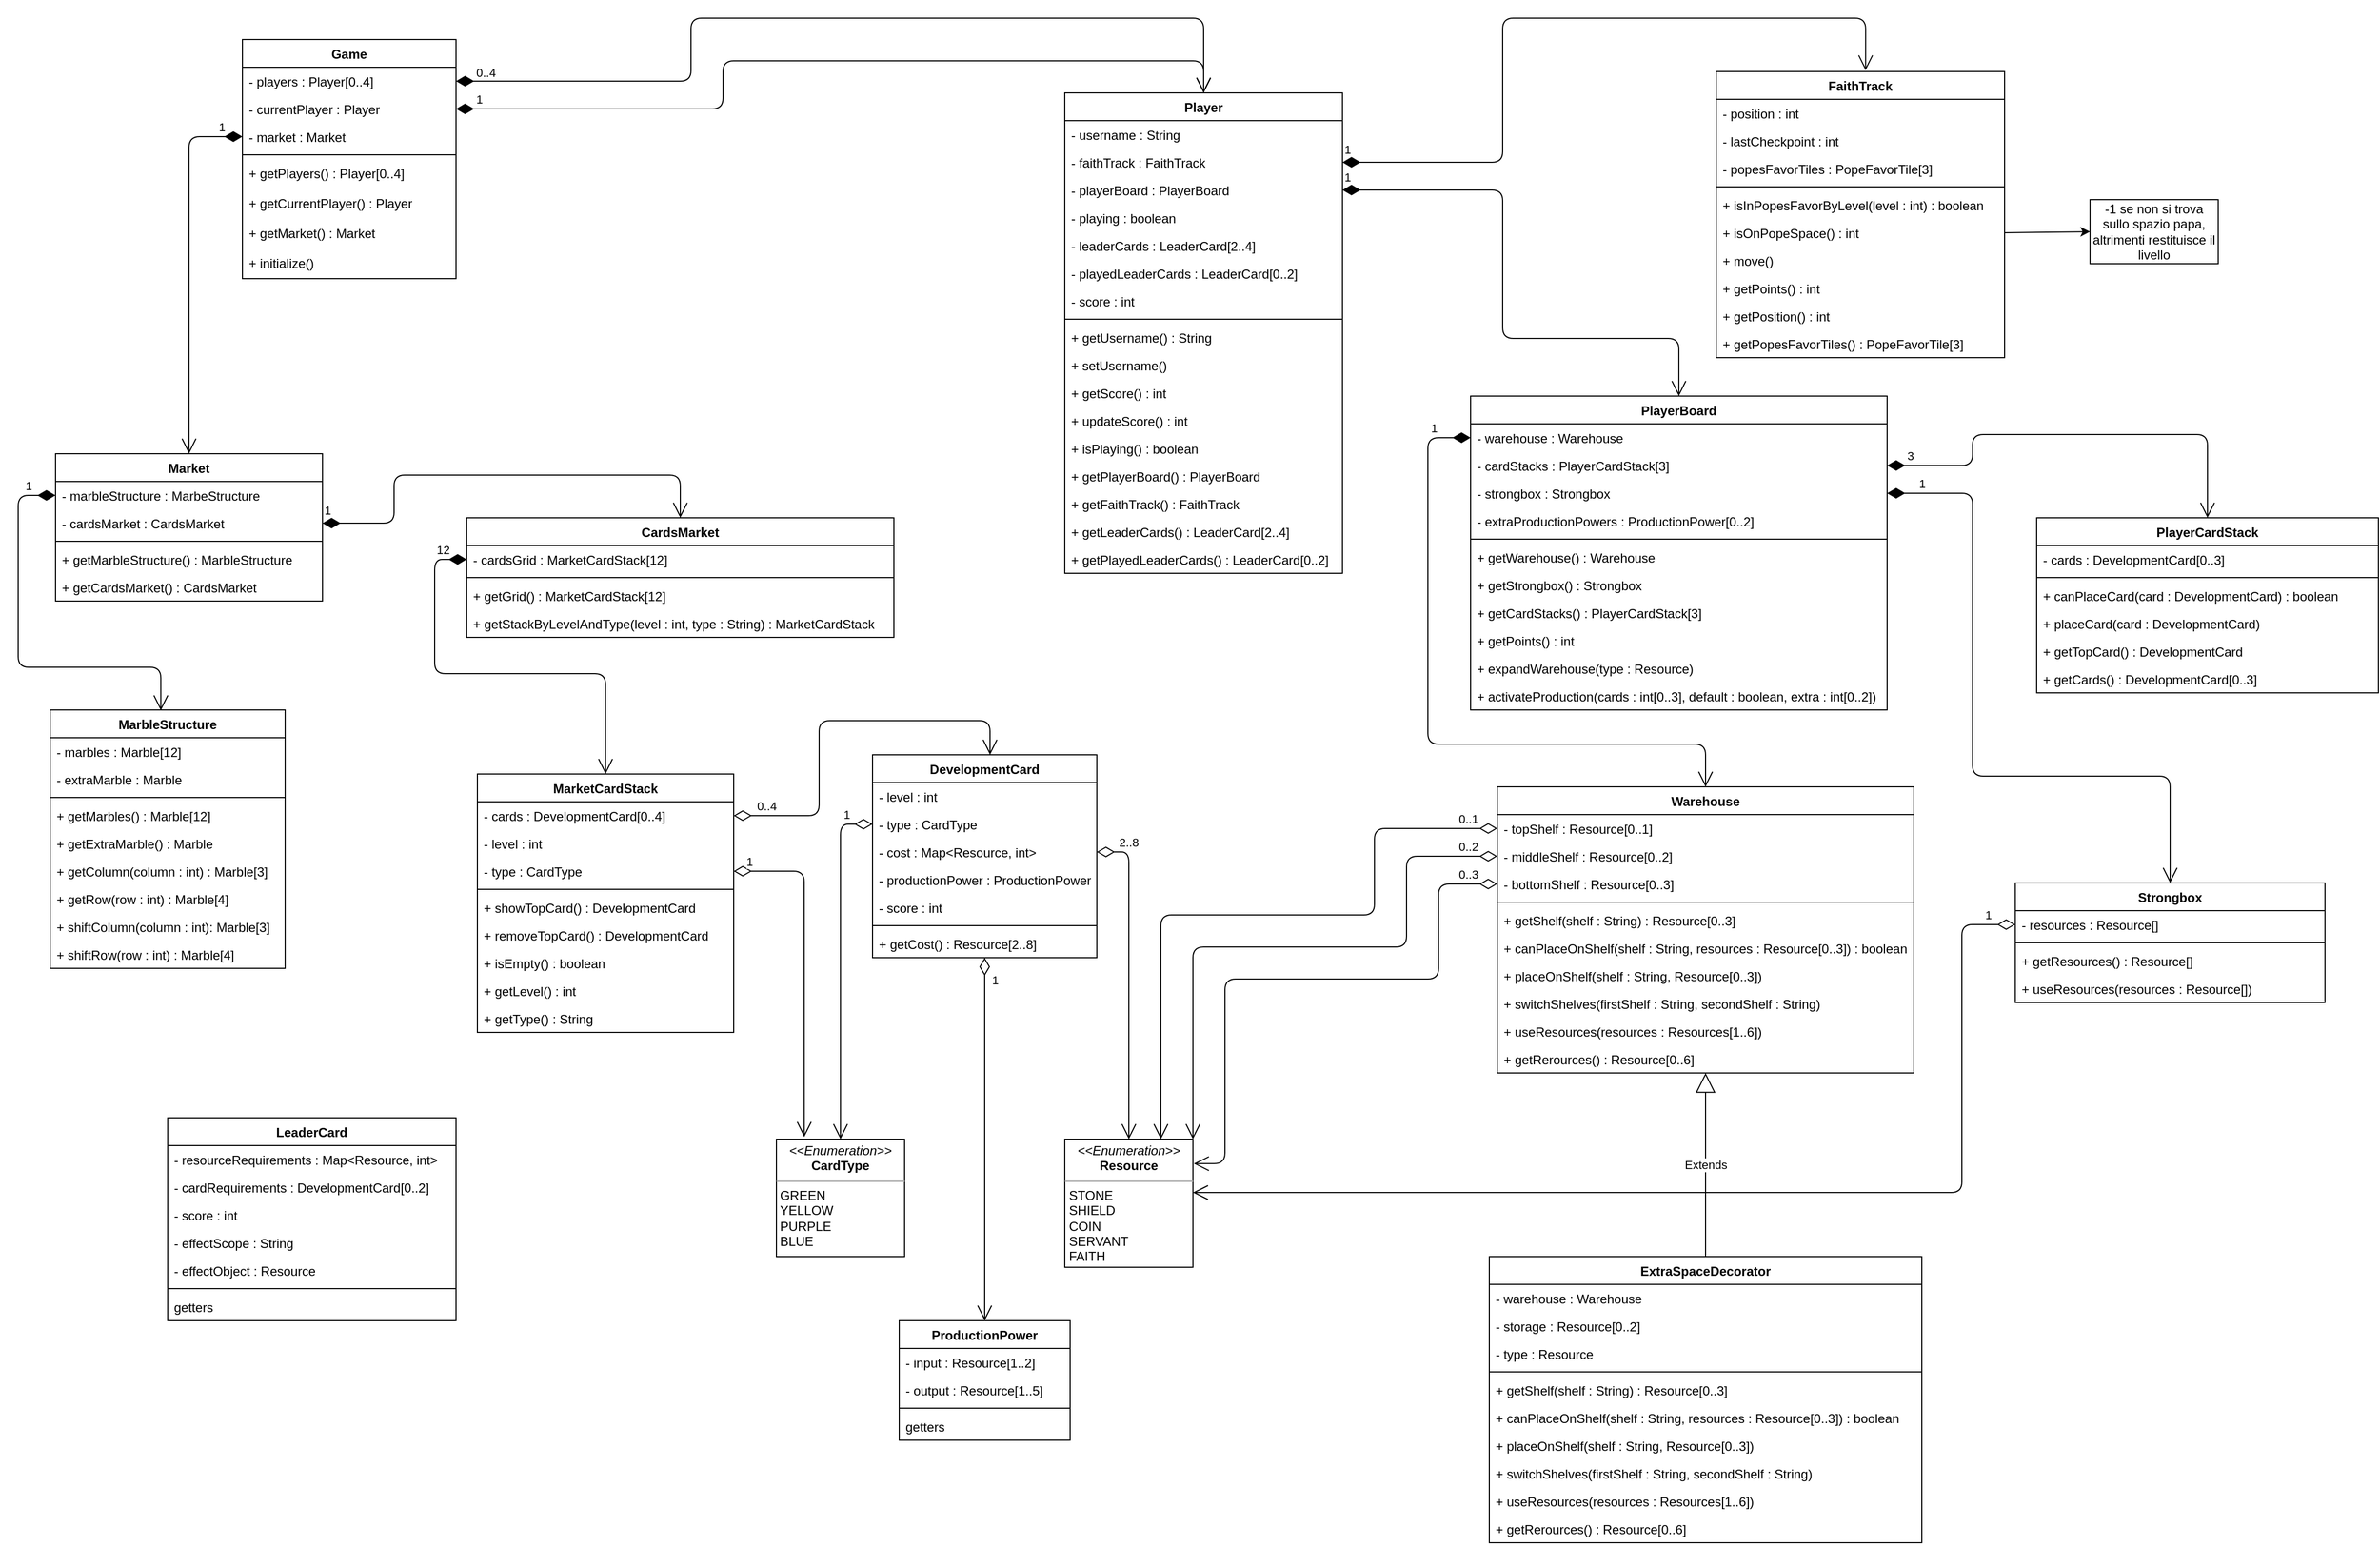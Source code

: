 <mxfile version="14.4.8" type="github"><diagram id="3rV0tP9_3N-qd58yerSY" name="Page-1"><mxGraphModel dx="3917" dy="2211" grid="1" gridSize="10" guides="1" tooltips="1" connect="1" arrows="1" fold="1" page="1" pageScale="1" pageWidth="850" pageHeight="300" math="0" shadow="0"><root><mxCell id="0"/><mxCell id="1" parent="0"/><mxCell id="Gt--6eeQkM-yaOUiy9u4-1" value="Game" style="swimlane;fontStyle=1;align=center;verticalAlign=top;childLayout=stackLayout;horizontal=1;startSize=26;horizontalStack=0;resizeParent=1;resizeParentMax=0;resizeLast=0;collapsible=1;marginBottom=0;" parent="1" vertex="1"><mxGeometry x="380" y="200" width="200" height="224" as="geometry"><mxRectangle x="30" y="260" width="70" height="26" as="alternateBounds"/></mxGeometry></mxCell><mxCell id="Gt--6eeQkM-yaOUiy9u4-2" value="- players : Player[0..4]" style="text;strokeColor=none;fillColor=none;align=left;verticalAlign=top;spacingLeft=4;spacingRight=4;overflow=hidden;rotatable=0;points=[[0,0.5],[1,0.5]];portConstraint=eastwest;" parent="Gt--6eeQkM-yaOUiy9u4-1" vertex="1"><mxGeometry y="26" width="200" height="26" as="geometry"/></mxCell><mxCell id="Gt--6eeQkM-yaOUiy9u4-3" value="- currentPlayer : Player" style="text;strokeColor=none;fillColor=none;align=left;verticalAlign=top;spacingLeft=4;spacingRight=4;overflow=hidden;rotatable=0;points=[[0,0.5],[1,0.5]];portConstraint=eastwest;" parent="Gt--6eeQkM-yaOUiy9u4-1" vertex="1"><mxGeometry y="52" width="200" height="26" as="geometry"/></mxCell><mxCell id="Gt--6eeQkM-yaOUiy9u4-4" value="- market : Market" style="text;strokeColor=none;fillColor=none;align=left;verticalAlign=top;spacingLeft=4;spacingRight=4;overflow=hidden;rotatable=0;points=[[0,0.5],[1,0.5]];portConstraint=eastwest;" parent="Gt--6eeQkM-yaOUiy9u4-1" vertex="1"><mxGeometry y="78" width="200" height="26" as="geometry"/></mxCell><mxCell id="Gt--6eeQkM-yaOUiy9u4-5" value="" style="line;strokeWidth=1;fillColor=none;align=left;verticalAlign=middle;spacingTop=-1;spacingLeft=3;spacingRight=3;rotatable=0;labelPosition=right;points=[];portConstraint=eastwest;" parent="Gt--6eeQkM-yaOUiy9u4-1" vertex="1"><mxGeometry y="104" width="200" height="8" as="geometry"/></mxCell><mxCell id="Gt--6eeQkM-yaOUiy9u4-6" value="+ getPlayers() : Player[0..4]" style="text;strokeColor=none;fillColor=none;align=left;verticalAlign=top;spacingLeft=4;spacingRight=4;overflow=hidden;rotatable=0;points=[[0,0.5],[1,0.5]];portConstraint=eastwest;" parent="Gt--6eeQkM-yaOUiy9u4-1" vertex="1"><mxGeometry y="112" width="200" height="28" as="geometry"/></mxCell><mxCell id="Gt--6eeQkM-yaOUiy9u4-159" value="+ getCurrentPlayer() : Player" style="text;strokeColor=none;fillColor=none;align=left;verticalAlign=top;spacingLeft=4;spacingRight=4;overflow=hidden;rotatable=0;points=[[0,0.5],[1,0.5]];portConstraint=eastwest;" parent="Gt--6eeQkM-yaOUiy9u4-1" vertex="1"><mxGeometry y="140" width="200" height="28" as="geometry"/></mxCell><mxCell id="Gt--6eeQkM-yaOUiy9u4-162" value="+ getMarket() : Market" style="text;strokeColor=none;fillColor=none;align=left;verticalAlign=top;spacingLeft=4;spacingRight=4;overflow=hidden;rotatable=0;points=[[0,0.5],[1,0.5]];portConstraint=eastwest;" parent="Gt--6eeQkM-yaOUiy9u4-1" vertex="1"><mxGeometry y="168" width="200" height="28" as="geometry"/></mxCell><mxCell id="Gt--6eeQkM-yaOUiy9u4-163" value="+ initialize()" style="text;strokeColor=none;fillColor=none;align=left;verticalAlign=top;spacingLeft=4;spacingRight=4;overflow=hidden;rotatable=0;points=[[0,0.5],[1,0.5]];portConstraint=eastwest;" parent="Gt--6eeQkM-yaOUiy9u4-1" vertex="1"><mxGeometry y="196" width="200" height="28" as="geometry"/></mxCell><mxCell id="Gt--6eeQkM-yaOUiy9u4-7" value="Market" style="swimlane;fontStyle=1;align=center;verticalAlign=top;childLayout=stackLayout;horizontal=1;startSize=26;horizontalStack=0;resizeParent=1;resizeParentMax=0;resizeLast=0;collapsible=1;marginBottom=0;" parent="1" vertex="1"><mxGeometry x="205" y="588" width="250" height="138" as="geometry"/></mxCell><mxCell id="Gt--6eeQkM-yaOUiy9u4-8" value="- marbleStructure : MarbeStructure" style="text;strokeColor=none;fillColor=none;align=left;verticalAlign=top;spacingLeft=4;spacingRight=4;overflow=hidden;rotatable=0;points=[[0,0.5],[1,0.5]];portConstraint=eastwest;" parent="Gt--6eeQkM-yaOUiy9u4-7" vertex="1"><mxGeometry y="26" width="250" height="26" as="geometry"/></mxCell><mxCell id="Gt--6eeQkM-yaOUiy9u4-9" value="- cardsMarket : CardsMarket" style="text;strokeColor=none;fillColor=none;align=left;verticalAlign=top;spacingLeft=4;spacingRight=4;overflow=hidden;rotatable=0;points=[[0,0.5],[1,0.5]];portConstraint=eastwest;" parent="Gt--6eeQkM-yaOUiy9u4-7" vertex="1"><mxGeometry y="52" width="250" height="26" as="geometry"/></mxCell><mxCell id="Gt--6eeQkM-yaOUiy9u4-10" value="" style="line;strokeWidth=1;fillColor=none;align=left;verticalAlign=middle;spacingTop=-1;spacingLeft=3;spacingRight=3;rotatable=0;labelPosition=right;points=[];portConstraint=eastwest;" parent="Gt--6eeQkM-yaOUiy9u4-7" vertex="1"><mxGeometry y="78" width="250" height="8" as="geometry"/></mxCell><mxCell id="Gt--6eeQkM-yaOUiy9u4-11" value="+ getMarbleStructure() : MarbleStructure" style="text;strokeColor=none;fillColor=none;align=left;verticalAlign=top;spacingLeft=4;spacingRight=4;overflow=hidden;rotatable=0;points=[[0,0.5],[1,0.5]];portConstraint=eastwest;" parent="Gt--6eeQkM-yaOUiy9u4-7" vertex="1"><mxGeometry y="86" width="250" height="26" as="geometry"/></mxCell><mxCell id="Gt--6eeQkM-yaOUiy9u4-12" value="+ getCardsMarket() : CardsMarket" style="text;strokeColor=none;fillColor=none;align=left;verticalAlign=top;spacingLeft=4;spacingRight=4;overflow=hidden;rotatable=0;points=[[0,0.5],[1,0.5]];portConstraint=eastwest;" parent="Gt--6eeQkM-yaOUiy9u4-7" vertex="1"><mxGeometry y="112" width="250" height="26" as="geometry"/></mxCell><mxCell id="Gt--6eeQkM-yaOUiy9u4-13" value="MarbleStructure" style="swimlane;fontStyle=1;align=center;verticalAlign=top;childLayout=stackLayout;horizontal=1;startSize=26;horizontalStack=0;resizeParent=1;resizeParentMax=0;resizeLast=0;collapsible=1;marginBottom=0;" parent="1" vertex="1"><mxGeometry x="200" y="828" width="220" height="242" as="geometry"/></mxCell><mxCell id="Gt--6eeQkM-yaOUiy9u4-14" value="- marbles : Marble[12]" style="text;strokeColor=none;fillColor=none;align=left;verticalAlign=top;spacingLeft=4;spacingRight=4;overflow=hidden;rotatable=0;points=[[0,0.5],[1,0.5]];portConstraint=eastwest;" parent="Gt--6eeQkM-yaOUiy9u4-13" vertex="1"><mxGeometry y="26" width="220" height="26" as="geometry"/></mxCell><mxCell id="Gt--6eeQkM-yaOUiy9u4-15" value="- extraMarble : Marble" style="text;strokeColor=none;fillColor=none;align=left;verticalAlign=top;spacingLeft=4;spacingRight=4;overflow=hidden;rotatable=0;points=[[0,0.5],[1,0.5]];portConstraint=eastwest;" parent="Gt--6eeQkM-yaOUiy9u4-13" vertex="1"><mxGeometry y="52" width="220" height="26" as="geometry"/></mxCell><mxCell id="Gt--6eeQkM-yaOUiy9u4-16" value="" style="line;strokeWidth=1;fillColor=none;align=left;verticalAlign=middle;spacingTop=-1;spacingLeft=3;spacingRight=3;rotatable=0;labelPosition=right;points=[];portConstraint=eastwest;" parent="Gt--6eeQkM-yaOUiy9u4-13" vertex="1"><mxGeometry y="78" width="220" height="8" as="geometry"/></mxCell><mxCell id="Gt--6eeQkM-yaOUiy9u4-17" value="+ getMarbles() : Marble[12]" style="text;strokeColor=none;fillColor=none;align=left;verticalAlign=top;spacingLeft=4;spacingRight=4;overflow=hidden;rotatable=0;points=[[0,0.5],[1,0.5]];portConstraint=eastwest;" parent="Gt--6eeQkM-yaOUiy9u4-13" vertex="1"><mxGeometry y="86" width="220" height="26" as="geometry"/></mxCell><mxCell id="Gt--6eeQkM-yaOUiy9u4-18" value="+ getExtraMarble() : Marble" style="text;strokeColor=none;fillColor=none;align=left;verticalAlign=top;spacingLeft=4;spacingRight=4;overflow=hidden;rotatable=0;points=[[0,0.5],[1,0.5]];portConstraint=eastwest;" parent="Gt--6eeQkM-yaOUiy9u4-13" vertex="1"><mxGeometry y="112" width="220" height="26" as="geometry"/></mxCell><mxCell id="Gt--6eeQkM-yaOUiy9u4-19" value="+ getColumn(column : int) : Marble[3]" style="text;strokeColor=none;fillColor=none;align=left;verticalAlign=top;spacingLeft=4;spacingRight=4;overflow=hidden;rotatable=0;points=[[0,0.5],[1,0.5]];portConstraint=eastwest;" parent="Gt--6eeQkM-yaOUiy9u4-13" vertex="1"><mxGeometry y="138" width="220" height="26" as="geometry"/></mxCell><mxCell id="Gt--6eeQkM-yaOUiy9u4-20" value="+ getRow(row : int) : Marble[4]" style="text;strokeColor=none;fillColor=none;align=left;verticalAlign=top;spacingLeft=4;spacingRight=4;overflow=hidden;rotatable=0;points=[[0,0.5],[1,0.5]];portConstraint=eastwest;" parent="Gt--6eeQkM-yaOUiy9u4-13" vertex="1"><mxGeometry y="164" width="220" height="26" as="geometry"/></mxCell><mxCell id="Gt--6eeQkM-yaOUiy9u4-21" value="+ shiftColumn(column : int): Marble[3]" style="text;strokeColor=none;fillColor=none;align=left;verticalAlign=top;spacingLeft=4;spacingRight=4;overflow=hidden;rotatable=0;points=[[0,0.5],[1,0.5]];portConstraint=eastwest;" parent="Gt--6eeQkM-yaOUiy9u4-13" vertex="1"><mxGeometry y="190" width="220" height="26" as="geometry"/></mxCell><mxCell id="Gt--6eeQkM-yaOUiy9u4-22" value="+ shiftRow(row : int) : Marble[4]" style="text;strokeColor=none;fillColor=none;align=left;verticalAlign=top;spacingLeft=4;spacingRight=4;overflow=hidden;rotatable=0;points=[[0,0.5],[1,0.5]];portConstraint=eastwest;" parent="Gt--6eeQkM-yaOUiy9u4-13" vertex="1"><mxGeometry y="216" width="220" height="26" as="geometry"/></mxCell><mxCell id="Gt--6eeQkM-yaOUiy9u4-23" value="CardsMarket" style="swimlane;fontStyle=1;align=center;verticalAlign=top;childLayout=stackLayout;horizontal=1;startSize=26;horizontalStack=0;resizeParent=1;resizeParentMax=0;resizeLast=0;collapsible=1;marginBottom=0;" parent="1" vertex="1"><mxGeometry x="590" y="648" width="400" height="112" as="geometry"/></mxCell><mxCell id="Gt--6eeQkM-yaOUiy9u4-24" value="- cardsGrid : MarketCardStack[12]" style="text;strokeColor=none;fillColor=none;align=left;verticalAlign=top;spacingLeft=4;spacingRight=4;overflow=hidden;rotatable=0;points=[[0,0.5],[1,0.5]];portConstraint=eastwest;" parent="Gt--6eeQkM-yaOUiy9u4-23" vertex="1"><mxGeometry y="26" width="400" height="26" as="geometry"/></mxCell><mxCell id="Gt--6eeQkM-yaOUiy9u4-25" value="" style="line;strokeWidth=1;fillColor=none;align=left;verticalAlign=middle;spacingTop=-1;spacingLeft=3;spacingRight=3;rotatable=0;labelPosition=right;points=[];portConstraint=eastwest;" parent="Gt--6eeQkM-yaOUiy9u4-23" vertex="1"><mxGeometry y="52" width="400" height="8" as="geometry"/></mxCell><mxCell id="Gt--6eeQkM-yaOUiy9u4-26" value="+ getGrid() : MarketCardStack[12]" style="text;strokeColor=none;fillColor=none;align=left;verticalAlign=top;spacingLeft=4;spacingRight=4;overflow=hidden;rotatable=0;points=[[0,0.5],[1,0.5]];portConstraint=eastwest;" parent="Gt--6eeQkM-yaOUiy9u4-23" vertex="1"><mxGeometry y="60" width="400" height="26" as="geometry"/></mxCell><mxCell id="Gt--6eeQkM-yaOUiy9u4-27" value="+ getStackByLevelAndType(level : int, type : String) : MarketCardStack" style="text;strokeColor=none;fillColor=none;align=left;verticalAlign=top;spacingLeft=4;spacingRight=4;overflow=hidden;rotatable=0;points=[[0,0.5],[1,0.5]];portConstraint=eastwest;" parent="Gt--6eeQkM-yaOUiy9u4-23" vertex="1"><mxGeometry y="86" width="400" height="26" as="geometry"/></mxCell><mxCell id="Gt--6eeQkM-yaOUiy9u4-28" value="MarketCardStack" style="swimlane;fontStyle=1;align=center;verticalAlign=top;childLayout=stackLayout;horizontal=1;startSize=26;horizontalStack=0;resizeParent=1;resizeParentMax=0;resizeLast=0;collapsible=1;marginBottom=0;" parent="1" vertex="1"><mxGeometry x="600" y="888" width="240" height="242" as="geometry"/></mxCell><mxCell id="Gt--6eeQkM-yaOUiy9u4-29" value="- cards : DevelopmentCard[0..4]" style="text;strokeColor=none;fillColor=none;align=left;verticalAlign=top;spacingLeft=4;spacingRight=4;overflow=hidden;rotatable=0;points=[[0,0.5],[1,0.5]];portConstraint=eastwest;" parent="Gt--6eeQkM-yaOUiy9u4-28" vertex="1"><mxGeometry y="26" width="240" height="26" as="geometry"/></mxCell><mxCell id="Gt--6eeQkM-yaOUiy9u4-30" value="- level : int" style="text;strokeColor=none;fillColor=none;align=left;verticalAlign=top;spacingLeft=4;spacingRight=4;overflow=hidden;rotatable=0;points=[[0,0.5],[1,0.5]];portConstraint=eastwest;" parent="Gt--6eeQkM-yaOUiy9u4-28" vertex="1"><mxGeometry y="52" width="240" height="26" as="geometry"/></mxCell><mxCell id="Gt--6eeQkM-yaOUiy9u4-31" value="- type : CardType" style="text;strokeColor=none;fillColor=none;align=left;verticalAlign=top;spacingLeft=4;spacingRight=4;overflow=hidden;rotatable=0;points=[[0,0.5],[1,0.5]];portConstraint=eastwest;" parent="Gt--6eeQkM-yaOUiy9u4-28" vertex="1"><mxGeometry y="78" width="240" height="26" as="geometry"/></mxCell><mxCell id="Gt--6eeQkM-yaOUiy9u4-32" value="" style="line;strokeWidth=1;fillColor=none;align=left;verticalAlign=middle;spacingTop=-1;spacingLeft=3;spacingRight=3;rotatable=0;labelPosition=right;points=[];portConstraint=eastwest;" parent="Gt--6eeQkM-yaOUiy9u4-28" vertex="1"><mxGeometry y="104" width="240" height="8" as="geometry"/></mxCell><mxCell id="Gt--6eeQkM-yaOUiy9u4-33" value="+ showTopCard() : DevelopmentCard" style="text;strokeColor=none;fillColor=none;align=left;verticalAlign=top;spacingLeft=4;spacingRight=4;overflow=hidden;rotatable=0;points=[[0,0.5],[1,0.5]];portConstraint=eastwest;" parent="Gt--6eeQkM-yaOUiy9u4-28" vertex="1"><mxGeometry y="112" width="240" height="26" as="geometry"/></mxCell><mxCell id="Gt--6eeQkM-yaOUiy9u4-34" value="+ removeTopCard() : DevelopmentCard" style="text;strokeColor=none;fillColor=none;align=left;verticalAlign=top;spacingLeft=4;spacingRight=4;overflow=hidden;rotatable=0;points=[[0,0.5],[1,0.5]];portConstraint=eastwest;" parent="Gt--6eeQkM-yaOUiy9u4-28" vertex="1"><mxGeometry y="138" width="240" height="26" as="geometry"/></mxCell><mxCell id="Gt--6eeQkM-yaOUiy9u4-35" value="+ isEmpty() : boolean" style="text;strokeColor=none;fillColor=none;align=left;verticalAlign=top;spacingLeft=4;spacingRight=4;overflow=hidden;rotatable=0;points=[[0,0.5],[1,0.5]];portConstraint=eastwest;" parent="Gt--6eeQkM-yaOUiy9u4-28" vertex="1"><mxGeometry y="164" width="240" height="26" as="geometry"/></mxCell><mxCell id="Gt--6eeQkM-yaOUiy9u4-36" value="+ getLevel() : int" style="text;strokeColor=none;fillColor=none;align=left;verticalAlign=top;spacingLeft=4;spacingRight=4;overflow=hidden;rotatable=0;points=[[0,0.5],[1,0.5]];portConstraint=eastwest;" parent="Gt--6eeQkM-yaOUiy9u4-28" vertex="1"><mxGeometry y="190" width="240" height="26" as="geometry"/></mxCell><mxCell id="Gt--6eeQkM-yaOUiy9u4-37" value="+ getType() : String" style="text;strokeColor=none;fillColor=none;align=left;verticalAlign=top;spacingLeft=4;spacingRight=4;overflow=hidden;rotatable=0;points=[[0,0.5],[1,0.5]];portConstraint=eastwest;" parent="Gt--6eeQkM-yaOUiy9u4-28" vertex="1"><mxGeometry y="216" width="240" height="26" as="geometry"/></mxCell><mxCell id="Gt--6eeQkM-yaOUiy9u4-38" value="DevelopmentCard" style="swimlane;fontStyle=1;align=center;verticalAlign=top;childLayout=stackLayout;horizontal=1;startSize=26;horizontalStack=0;resizeParent=1;resizeParentMax=0;resizeLast=0;collapsible=1;marginBottom=0;" parent="1" vertex="1"><mxGeometry x="970" y="870" width="210" height="190" as="geometry"/></mxCell><mxCell id="Gt--6eeQkM-yaOUiy9u4-39" value="- level : int" style="text;strokeColor=none;fillColor=none;align=left;verticalAlign=top;spacingLeft=4;spacingRight=4;overflow=hidden;rotatable=0;points=[[0,0.5],[1,0.5]];portConstraint=eastwest;" parent="Gt--6eeQkM-yaOUiy9u4-38" vertex="1"><mxGeometry y="26" width="210" height="26" as="geometry"/></mxCell><mxCell id="Gt--6eeQkM-yaOUiy9u4-40" value="- type : CardType" style="text;strokeColor=none;fillColor=none;align=left;verticalAlign=top;spacingLeft=4;spacingRight=4;overflow=hidden;rotatable=0;points=[[0,0.5],[1,0.5]];portConstraint=eastwest;" parent="Gt--6eeQkM-yaOUiy9u4-38" vertex="1"><mxGeometry y="52" width="210" height="26" as="geometry"/></mxCell><mxCell id="Gt--6eeQkM-yaOUiy9u4-41" value="- cost : Map&lt;Resource, int&gt;" style="text;strokeColor=none;fillColor=none;align=left;verticalAlign=top;spacingLeft=4;spacingRight=4;overflow=hidden;rotatable=0;points=[[0,0.5],[1,0.5]];portConstraint=eastwest;" parent="Gt--6eeQkM-yaOUiy9u4-38" vertex="1"><mxGeometry y="78" width="210" height="26" as="geometry"/></mxCell><mxCell id="Gt--6eeQkM-yaOUiy9u4-151" value="- productionPower : ProductionPower" style="text;strokeColor=none;fillColor=none;align=left;verticalAlign=top;spacingLeft=4;spacingRight=4;overflow=hidden;rotatable=0;points=[[0,0.5],[1,0.5]];portConstraint=eastwest;" parent="Gt--6eeQkM-yaOUiy9u4-38" vertex="1"><mxGeometry y="104" width="210" height="26" as="geometry"/></mxCell><mxCell id="Gt--6eeQkM-yaOUiy9u4-43" value="- score : int" style="text;strokeColor=none;fillColor=none;align=left;verticalAlign=top;spacingLeft=4;spacingRight=4;overflow=hidden;rotatable=0;points=[[0,0.5],[1,0.5]];portConstraint=eastwest;" parent="Gt--6eeQkM-yaOUiy9u4-38" vertex="1"><mxGeometry y="130" width="210" height="26" as="geometry"/></mxCell><mxCell id="Gt--6eeQkM-yaOUiy9u4-44" value="" style="line;strokeWidth=1;fillColor=none;align=left;verticalAlign=middle;spacingTop=-1;spacingLeft=3;spacingRight=3;rotatable=0;labelPosition=right;points=[];portConstraint=eastwest;" parent="Gt--6eeQkM-yaOUiy9u4-38" vertex="1"><mxGeometry y="156" width="210" height="8" as="geometry"/></mxCell><mxCell id="Gt--6eeQkM-yaOUiy9u4-45" value="+ getCost() : Resource[2..8]" style="text;strokeColor=none;fillColor=none;align=left;verticalAlign=top;spacingLeft=4;spacingRight=4;overflow=hidden;rotatable=0;points=[[0,0.5],[1,0.5]];portConstraint=eastwest;" parent="Gt--6eeQkM-yaOUiy9u4-38" vertex="1"><mxGeometry y="164" width="210" height="26" as="geometry"/></mxCell><mxCell id="Gt--6eeQkM-yaOUiy9u4-46" value="1" style="endArrow=open;html=1;endSize=12;startArrow=diamondThin;startSize=14;startFill=1;edgeStyle=orthogonalEdgeStyle;align=left;verticalAlign=bottom;exitX=0;exitY=0.5;exitDx=0;exitDy=0;entryX=0.471;entryY=0.002;entryDx=0;entryDy=0;entryPerimeter=0;" parent="1" source="Gt--6eeQkM-yaOUiy9u4-8" target="Gt--6eeQkM-yaOUiy9u4-13" edge="1"><mxGeometry x="-0.836" relative="1" as="geometry"><mxPoint x="200" y="788" as="sourcePoint"/><mxPoint x="360" y="788" as="targetPoint"/><Array as="points"><mxPoint x="170" y="627"/><mxPoint x="170" y="788"/><mxPoint x="304" y="788"/></Array><mxPoint as="offset"/></mxGeometry></mxCell><mxCell id="Gt--6eeQkM-yaOUiy9u4-47" value="1" style="endArrow=open;html=1;endSize=12;startArrow=diamondThin;startSize=14;startFill=1;edgeStyle=orthogonalEdgeStyle;align=left;verticalAlign=bottom;exitX=1;exitY=0.5;exitDx=0;exitDy=0;entryX=0.5;entryY=0;entryDx=0;entryDy=0;" parent="1" source="Gt--6eeQkM-yaOUiy9u4-9" target="Gt--6eeQkM-yaOUiy9u4-23" edge="1"><mxGeometry x="-1" y="3" relative="1" as="geometry"><mxPoint x="490" y="818" as="sourcePoint"/><mxPoint x="650" y="818" as="targetPoint"/><Array as="points"><mxPoint x="522" y="653"/><mxPoint x="522" y="608"/><mxPoint x="790" y="608"/></Array></mxGeometry></mxCell><mxCell id="Gt--6eeQkM-yaOUiy9u4-48" value="&lt;div&gt;12&lt;/div&gt;" style="endArrow=open;html=1;endSize=12;startArrow=diamondThin;startSize=14;startFill=1;edgeStyle=orthogonalEdgeStyle;align=left;verticalAlign=bottom;exitX=0;exitY=0.5;exitDx=0;exitDy=0;entryX=0.5;entryY=0;entryDx=0;entryDy=0;" parent="1" source="Gt--6eeQkM-yaOUiy9u4-24" target="Gt--6eeQkM-yaOUiy9u4-28" edge="1"><mxGeometry x="-0.847" relative="1" as="geometry"><mxPoint x="560" y="858" as="sourcePoint"/><mxPoint x="720" y="858" as="targetPoint"/><Array as="points"><mxPoint x="560" y="687"/><mxPoint x="560" y="794"/><mxPoint x="720" y="794"/></Array><mxPoint as="offset"/></mxGeometry></mxCell><mxCell id="Gt--6eeQkM-yaOUiy9u4-49" value="&lt;div&gt;0..4&lt;br&gt;&lt;/div&gt;" style="endArrow=open;html=1;endSize=12;startArrow=diamondThin;startSize=14;startFill=0;edgeStyle=orthogonalEdgeStyle;align=left;verticalAlign=bottom;exitX=1;exitY=0.5;exitDx=0;exitDy=0;" parent="1" source="Gt--6eeQkM-yaOUiy9u4-29" target="Gt--6eeQkM-yaOUiy9u4-38" edge="1"><mxGeometry x="-0.889" relative="1" as="geometry"><mxPoint x="810" y="988" as="sourcePoint"/><mxPoint x="1120" y="760" as="targetPoint"/><Array as="points"><mxPoint x="920" y="927"/><mxPoint x="920" y="838"/><mxPoint x="1080" y="838"/></Array><mxPoint as="offset"/></mxGeometry></mxCell><mxCell id="Gt--6eeQkM-yaOUiy9u4-50" value="1" style="endArrow=open;html=1;endSize=12;startArrow=diamondThin;startSize=14;startFill=1;edgeStyle=orthogonalEdgeStyle;align=left;verticalAlign=bottom;exitX=0;exitY=0.5;exitDx=0;exitDy=0;entryX=0.5;entryY=0;entryDx=0;entryDy=0;" parent="1" source="Gt--6eeQkM-yaOUiy9u4-4" target="Gt--6eeQkM-yaOUiy9u4-7" edge="1"><mxGeometry x="-0.863" relative="1" as="geometry"><mxPoint x="330" y="390" as="sourcePoint"/><mxPoint x="490" y="390" as="targetPoint"/><Array as="points"><mxPoint x="330" y="291"/></Array><mxPoint as="offset"/></mxGeometry></mxCell><mxCell id="Gt--6eeQkM-yaOUiy9u4-51" value="Player" style="swimlane;fontStyle=1;align=center;verticalAlign=top;childLayout=stackLayout;horizontal=1;startSize=26;horizontalStack=0;resizeParent=1;resizeParentMax=0;resizeLast=0;collapsible=1;marginBottom=0;" parent="1" vertex="1"><mxGeometry x="1150" y="250" width="260" height="450" as="geometry"/></mxCell><mxCell id="Gt--6eeQkM-yaOUiy9u4-52" value="- username : String" style="text;strokeColor=none;fillColor=none;align=left;verticalAlign=top;spacingLeft=4;spacingRight=4;overflow=hidden;rotatable=0;points=[[0,0.5],[1,0.5]];portConstraint=eastwest;" parent="Gt--6eeQkM-yaOUiy9u4-51" vertex="1"><mxGeometry y="26" width="260" height="26" as="geometry"/></mxCell><mxCell id="Gt--6eeQkM-yaOUiy9u4-53" value="- faithTrack : FaithTrack" style="text;strokeColor=none;fillColor=none;align=left;verticalAlign=top;spacingLeft=4;spacingRight=4;overflow=hidden;rotatable=0;points=[[0,0.5],[1,0.5]];portConstraint=eastwest;" parent="Gt--6eeQkM-yaOUiy9u4-51" vertex="1"><mxGeometry y="52" width="260" height="26" as="geometry"/></mxCell><mxCell id="Gt--6eeQkM-yaOUiy9u4-54" value="- playerBoard : PlayerBoard" style="text;strokeColor=none;fillColor=none;align=left;verticalAlign=top;spacingLeft=4;spacingRight=4;overflow=hidden;rotatable=0;points=[[0,0.5],[1,0.5]];portConstraint=eastwest;" parent="Gt--6eeQkM-yaOUiy9u4-51" vertex="1"><mxGeometry y="78" width="260" height="26" as="geometry"/></mxCell><mxCell id="Gt--6eeQkM-yaOUiy9u4-55" value="- playing : boolean" style="text;strokeColor=none;fillColor=none;align=left;verticalAlign=top;spacingLeft=4;spacingRight=4;overflow=hidden;rotatable=0;points=[[0,0.5],[1,0.5]];portConstraint=eastwest;" parent="Gt--6eeQkM-yaOUiy9u4-51" vertex="1"><mxGeometry y="104" width="260" height="26" as="geometry"/></mxCell><mxCell id="Gt--6eeQkM-yaOUiy9u4-56" value="- leaderCards : LeaderCard[2..4]" style="text;strokeColor=none;fillColor=none;align=left;verticalAlign=top;spacingLeft=4;spacingRight=4;overflow=hidden;rotatable=0;points=[[0,0.5],[1,0.5]];portConstraint=eastwest;" parent="Gt--6eeQkM-yaOUiy9u4-51" vertex="1"><mxGeometry y="130" width="260" height="26" as="geometry"/></mxCell><mxCell id="Gt--6eeQkM-yaOUiy9u4-57" value="- playedLeaderCards : LeaderCard[0..2]" style="text;strokeColor=none;fillColor=none;align=left;verticalAlign=top;spacingLeft=4;spacingRight=4;overflow=hidden;rotatable=0;points=[[0,0.5],[1,0.5]];portConstraint=eastwest;" parent="Gt--6eeQkM-yaOUiy9u4-51" vertex="1"><mxGeometry y="156" width="260" height="26" as="geometry"/></mxCell><mxCell id="Gt--6eeQkM-yaOUiy9u4-58" value="- score : int" style="text;strokeColor=none;fillColor=none;align=left;verticalAlign=top;spacingLeft=4;spacingRight=4;overflow=hidden;rotatable=0;points=[[0,0.5],[1,0.5]];portConstraint=eastwest;" parent="Gt--6eeQkM-yaOUiy9u4-51" vertex="1"><mxGeometry y="182" width="260" height="26" as="geometry"/></mxCell><mxCell id="Gt--6eeQkM-yaOUiy9u4-59" value="" style="line;strokeWidth=1;fillColor=none;align=left;verticalAlign=middle;spacingTop=-1;spacingLeft=3;spacingRight=3;rotatable=0;labelPosition=right;points=[];portConstraint=eastwest;" parent="Gt--6eeQkM-yaOUiy9u4-51" vertex="1"><mxGeometry y="208" width="260" height="8" as="geometry"/></mxCell><mxCell id="Gt--6eeQkM-yaOUiy9u4-60" value="+ getUsername() : String" style="text;strokeColor=none;fillColor=none;align=left;verticalAlign=top;spacingLeft=4;spacingRight=4;overflow=hidden;rotatable=0;points=[[0,0.5],[1,0.5]];portConstraint=eastwest;" parent="Gt--6eeQkM-yaOUiy9u4-51" vertex="1"><mxGeometry y="216" width="260" height="26" as="geometry"/></mxCell><mxCell id="Gt--6eeQkM-yaOUiy9u4-61" value="+ setUsername()" style="text;strokeColor=none;fillColor=none;align=left;verticalAlign=top;spacingLeft=4;spacingRight=4;overflow=hidden;rotatable=0;points=[[0,0.5],[1,0.5]];portConstraint=eastwest;" parent="Gt--6eeQkM-yaOUiy9u4-51" vertex="1"><mxGeometry y="242" width="260" height="26" as="geometry"/></mxCell><mxCell id="Gt--6eeQkM-yaOUiy9u4-62" value="+ getScore() : int" style="text;strokeColor=none;fillColor=none;align=left;verticalAlign=top;spacingLeft=4;spacingRight=4;overflow=hidden;rotatable=0;points=[[0,0.5],[1,0.5]];portConstraint=eastwest;" parent="Gt--6eeQkM-yaOUiy9u4-51" vertex="1"><mxGeometry y="268" width="260" height="26" as="geometry"/></mxCell><mxCell id="Gt--6eeQkM-yaOUiy9u4-63" value="+ updateScore() : int" style="text;strokeColor=none;fillColor=none;align=left;verticalAlign=top;spacingLeft=4;spacingRight=4;overflow=hidden;rotatable=0;points=[[0,0.5],[1,0.5]];portConstraint=eastwest;" parent="Gt--6eeQkM-yaOUiy9u4-51" vertex="1"><mxGeometry y="294" width="260" height="26" as="geometry"/></mxCell><mxCell id="Gt--6eeQkM-yaOUiy9u4-64" value="+ isPlaying() : boolean" style="text;strokeColor=none;fillColor=none;align=left;verticalAlign=top;spacingLeft=4;spacingRight=4;overflow=hidden;rotatable=0;points=[[0,0.5],[1,0.5]];portConstraint=eastwest;" parent="Gt--6eeQkM-yaOUiy9u4-51" vertex="1"><mxGeometry y="320" width="260" height="26" as="geometry"/></mxCell><mxCell id="Gt--6eeQkM-yaOUiy9u4-65" value="+ getPlayerBoard() : PlayerBoard" style="text;strokeColor=none;fillColor=none;align=left;verticalAlign=top;spacingLeft=4;spacingRight=4;overflow=hidden;rotatable=0;points=[[0,0.5],[1,0.5]];portConstraint=eastwest;" parent="Gt--6eeQkM-yaOUiy9u4-51" vertex="1"><mxGeometry y="346" width="260" height="26" as="geometry"/></mxCell><mxCell id="Gt--6eeQkM-yaOUiy9u4-66" value="+ getFaithTrack() : FaithTrack" style="text;strokeColor=none;fillColor=none;align=left;verticalAlign=top;spacingLeft=4;spacingRight=4;overflow=hidden;rotatable=0;points=[[0,0.5],[1,0.5]];portConstraint=eastwest;" parent="Gt--6eeQkM-yaOUiy9u4-51" vertex="1"><mxGeometry y="372" width="260" height="26" as="geometry"/></mxCell><mxCell id="Gt--6eeQkM-yaOUiy9u4-67" value="+ getLeaderCards() : LeaderCard[2..4]" style="text;strokeColor=none;fillColor=none;align=left;verticalAlign=top;spacingLeft=4;spacingRight=4;overflow=hidden;rotatable=0;points=[[0,0.5],[1,0.5]];portConstraint=eastwest;" parent="Gt--6eeQkM-yaOUiy9u4-51" vertex="1"><mxGeometry y="398" width="260" height="26" as="geometry"/></mxCell><mxCell id="Gt--6eeQkM-yaOUiy9u4-68" value="+ getPlayedLeaderCards() : LeaderCard[0..2]" style="text;strokeColor=none;fillColor=none;align=left;verticalAlign=top;spacingLeft=4;spacingRight=4;overflow=hidden;rotatable=0;points=[[0,0.5],[1,0.5]];portConstraint=eastwest;" parent="Gt--6eeQkM-yaOUiy9u4-51" vertex="1"><mxGeometry y="424" width="260" height="26" as="geometry"/></mxCell><mxCell id="Gt--6eeQkM-yaOUiy9u4-69" value="FaithTrack" style="swimlane;fontStyle=1;align=center;verticalAlign=top;childLayout=stackLayout;horizontal=1;startSize=26;horizontalStack=0;resizeParent=1;resizeParentMax=0;resizeLast=0;collapsible=1;marginBottom=0;" parent="1" vertex="1"><mxGeometry x="1760" y="230" width="270" height="268" as="geometry"/></mxCell><mxCell id="Gt--6eeQkM-yaOUiy9u4-70" value="- position : int" style="text;strokeColor=none;fillColor=none;align=left;verticalAlign=top;spacingLeft=4;spacingRight=4;overflow=hidden;rotatable=0;points=[[0,0.5],[1,0.5]];portConstraint=eastwest;" parent="Gt--6eeQkM-yaOUiy9u4-69" vertex="1"><mxGeometry y="26" width="270" height="26" as="geometry"/></mxCell><mxCell id="Gt--6eeQkM-yaOUiy9u4-71" value="- lastCheckpoint : int" style="text;strokeColor=none;fillColor=none;align=left;verticalAlign=top;spacingLeft=4;spacingRight=4;overflow=hidden;rotatable=0;points=[[0,0.5],[1,0.5]];portConstraint=eastwest;" parent="Gt--6eeQkM-yaOUiy9u4-69" vertex="1"><mxGeometry y="52" width="270" height="26" as="geometry"/></mxCell><mxCell id="Gt--6eeQkM-yaOUiy9u4-72" value="- popesFavorTiles : PopeFavorTile[3]" style="text;strokeColor=none;fillColor=none;align=left;verticalAlign=top;spacingLeft=4;spacingRight=4;overflow=hidden;rotatable=0;points=[[0,0.5],[1,0.5]];portConstraint=eastwest;" parent="Gt--6eeQkM-yaOUiy9u4-69" vertex="1"><mxGeometry y="78" width="270" height="26" as="geometry"/></mxCell><mxCell id="Gt--6eeQkM-yaOUiy9u4-73" value="" style="line;strokeWidth=1;fillColor=none;align=left;verticalAlign=middle;spacingTop=-1;spacingLeft=3;spacingRight=3;rotatable=0;labelPosition=right;points=[];portConstraint=eastwest;" parent="Gt--6eeQkM-yaOUiy9u4-69" vertex="1"><mxGeometry y="104" width="270" height="8" as="geometry"/></mxCell><mxCell id="Gt--6eeQkM-yaOUiy9u4-74" value="+ isInPopesFavorByLevel(level : int) : boolean" style="text;strokeColor=none;fillColor=none;align=left;verticalAlign=top;spacingLeft=4;spacingRight=4;overflow=hidden;rotatable=0;points=[[0,0.5],[1,0.5]];portConstraint=eastwest;" parent="Gt--6eeQkM-yaOUiy9u4-69" vertex="1"><mxGeometry y="112" width="270" height="26" as="geometry"/></mxCell><mxCell id="Gt--6eeQkM-yaOUiy9u4-75" value="+ isOnPopeSpace() : int" style="text;strokeColor=none;fillColor=none;align=left;verticalAlign=top;spacingLeft=4;spacingRight=4;overflow=hidden;rotatable=0;points=[[0,0.5],[1,0.5]];portConstraint=eastwest;" parent="Gt--6eeQkM-yaOUiy9u4-69" vertex="1"><mxGeometry y="138" width="270" height="26" as="geometry"/></mxCell><mxCell id="Gt--6eeQkM-yaOUiy9u4-76" value="+ move()" style="text;strokeColor=none;fillColor=none;align=left;verticalAlign=top;spacingLeft=4;spacingRight=4;overflow=hidden;rotatable=0;points=[[0,0.5],[1,0.5]];portConstraint=eastwest;" parent="Gt--6eeQkM-yaOUiy9u4-69" vertex="1"><mxGeometry y="164" width="270" height="26" as="geometry"/></mxCell><mxCell id="Gt--6eeQkM-yaOUiy9u4-77" value="+ getPoints() : int" style="text;strokeColor=none;fillColor=none;align=left;verticalAlign=top;spacingLeft=4;spacingRight=4;overflow=hidden;rotatable=0;points=[[0,0.5],[1,0.5]];portConstraint=eastwest;" parent="Gt--6eeQkM-yaOUiy9u4-69" vertex="1"><mxGeometry y="190" width="270" height="26" as="geometry"/></mxCell><mxCell id="Gt--6eeQkM-yaOUiy9u4-78" value="+ getPosition() : int" style="text;strokeColor=none;fillColor=none;align=left;verticalAlign=top;spacingLeft=4;spacingRight=4;overflow=hidden;rotatable=0;points=[[0,0.5],[1,0.5]];portConstraint=eastwest;" parent="Gt--6eeQkM-yaOUiy9u4-69" vertex="1"><mxGeometry y="216" width="270" height="26" as="geometry"/></mxCell><mxCell id="Gt--6eeQkM-yaOUiy9u4-79" value="+ getPopesFavorTiles() : PopeFavorTile[3]" style="text;strokeColor=none;fillColor=none;align=left;verticalAlign=top;spacingLeft=4;spacingRight=4;overflow=hidden;rotatable=0;points=[[0,0.5],[1,0.5]];portConstraint=eastwest;" parent="Gt--6eeQkM-yaOUiy9u4-69" vertex="1"><mxGeometry y="242" width="270" height="26" as="geometry"/></mxCell><mxCell id="Gt--6eeQkM-yaOUiy9u4-80" value="" style="rounded=0;whiteSpace=wrap;html=1;" parent="1" vertex="1"><mxGeometry x="2110" y="350" width="120" height="60" as="geometry"/></mxCell><mxCell id="Gt--6eeQkM-yaOUiy9u4-81" value="-1 se non si trova sullo spazio papa, altrimenti restituisce il livello" style="text;html=1;strokeColor=none;fillColor=none;align=center;verticalAlign=middle;whiteSpace=wrap;rounded=0;" parent="1" vertex="1"><mxGeometry x="2110" y="370" width="120" height="20" as="geometry"/></mxCell><mxCell id="Gt--6eeQkM-yaOUiy9u4-82" value="" style="endArrow=classic;html=1;entryX=0;entryY=0.5;entryDx=0;entryDy=0;exitX=1;exitY=0.5;exitDx=0;exitDy=0;" parent="1" source="Gt--6eeQkM-yaOUiy9u4-75" target="Gt--6eeQkM-yaOUiy9u4-81" edge="1"><mxGeometry width="50" height="50" relative="1" as="geometry"><mxPoint x="1730" y="420" as="sourcePoint"/><mxPoint x="1780" y="370" as="targetPoint"/></mxGeometry></mxCell><mxCell id="Gt--6eeQkM-yaOUiy9u4-83" value="1" style="endArrow=open;html=1;endSize=12;startArrow=diamondThin;startSize=14;startFill=1;edgeStyle=orthogonalEdgeStyle;align=left;verticalAlign=bottom;exitX=1;exitY=0.5;exitDx=0;exitDy=0;entryX=0.518;entryY=-0.004;entryDx=0;entryDy=0;entryPerimeter=0;" parent="1" source="Gt--6eeQkM-yaOUiy9u4-53" target="Gt--6eeQkM-yaOUiy9u4-69" edge="1"><mxGeometry x="-1" y="3" relative="1" as="geometry"><mxPoint x="1390" y="420" as="sourcePoint"/><mxPoint x="1550" y="420" as="targetPoint"/><Array as="points"><mxPoint x="1560" y="315"/><mxPoint x="1560" y="180"/><mxPoint x="1900" y="180"/></Array></mxGeometry></mxCell><mxCell id="Gt--6eeQkM-yaOUiy9u4-84" value="1" style="endArrow=open;html=1;endSize=12;startArrow=diamondThin;startSize=14;startFill=1;edgeStyle=orthogonalEdgeStyle;align=left;verticalAlign=bottom;exitX=1;exitY=0.5;exitDx=0;exitDy=0;entryX=0.5;entryY=0;entryDx=0;entryDy=0;" parent="1" source="Gt--6eeQkM-yaOUiy9u4-3" target="Gt--6eeQkM-yaOUiy9u4-51" edge="1"><mxGeometry x="-0.957" relative="1" as="geometry"><mxPoint x="620" y="400" as="sourcePoint"/><mxPoint x="780" y="400" as="targetPoint"/><Array as="points"><mxPoint x="830" y="265"/><mxPoint x="830" y="220"/><mxPoint x="1280" y="220"/></Array><mxPoint as="offset"/></mxGeometry></mxCell><mxCell id="Gt--6eeQkM-yaOUiy9u4-85" value="PlayerBoard" style="swimlane;fontStyle=1;align=center;verticalAlign=top;childLayout=stackLayout;horizontal=1;startSize=26;horizontalStack=0;resizeParent=1;resizeParentMax=0;resizeLast=0;collapsible=1;marginBottom=0;" parent="1" vertex="1"><mxGeometry x="1530" y="534" width="390" height="294" as="geometry"/></mxCell><mxCell id="Gt--6eeQkM-yaOUiy9u4-86" value="- warehouse : Warehouse" style="text;strokeColor=none;fillColor=none;align=left;verticalAlign=top;spacingLeft=4;spacingRight=4;overflow=hidden;rotatable=0;points=[[0,0.5],[1,0.5]];portConstraint=eastwest;" parent="Gt--6eeQkM-yaOUiy9u4-85" vertex="1"><mxGeometry y="26" width="390" height="26" as="geometry"/></mxCell><mxCell id="Gt--6eeQkM-yaOUiy9u4-88" value="- cardStacks : PlayerCardStack[3]" style="text;strokeColor=none;fillColor=none;align=left;verticalAlign=top;spacingLeft=4;spacingRight=4;overflow=hidden;rotatable=0;points=[[0,0.5],[1,0.5]];portConstraint=eastwest;" parent="Gt--6eeQkM-yaOUiy9u4-85" vertex="1"><mxGeometry y="52" width="390" height="26" as="geometry"/></mxCell><mxCell id="Gt--6eeQkM-yaOUiy9u4-87" value="- strongbox : Strongbox" style="text;strokeColor=none;fillColor=none;align=left;verticalAlign=top;spacingLeft=4;spacingRight=4;overflow=hidden;rotatable=0;points=[[0,0.5],[1,0.5]];portConstraint=eastwest;" parent="Gt--6eeQkM-yaOUiy9u4-85" vertex="1"><mxGeometry y="78" width="390" height="26" as="geometry"/></mxCell><mxCell id="LRuOWPfKnraJY7OOCE6R-20" value="- extraProductionPowers : ProductionPower[0..2]" style="text;strokeColor=none;fillColor=none;align=left;verticalAlign=top;spacingLeft=4;spacingRight=4;overflow=hidden;rotatable=0;points=[[0,0.5],[1,0.5]];portConstraint=eastwest;" vertex="1" parent="Gt--6eeQkM-yaOUiy9u4-85"><mxGeometry y="104" width="390" height="26" as="geometry"/></mxCell><mxCell id="Gt--6eeQkM-yaOUiy9u4-89" value="" style="line;strokeWidth=1;fillColor=none;align=left;verticalAlign=middle;spacingTop=-1;spacingLeft=3;spacingRight=3;rotatable=0;labelPosition=right;points=[];portConstraint=eastwest;" parent="Gt--6eeQkM-yaOUiy9u4-85" vertex="1"><mxGeometry y="130" width="390" height="8" as="geometry"/></mxCell><mxCell id="Gt--6eeQkM-yaOUiy9u4-90" value="+ getWarehouse() : Warehouse" style="text;strokeColor=none;fillColor=none;align=left;verticalAlign=top;spacingLeft=4;spacingRight=4;overflow=hidden;rotatable=0;points=[[0,0.5],[1,0.5]];portConstraint=eastwest;" parent="Gt--6eeQkM-yaOUiy9u4-85" vertex="1"><mxGeometry y="138" width="390" height="26" as="geometry"/></mxCell><mxCell id="Gt--6eeQkM-yaOUiy9u4-91" value="+ getStrongbox() : Strongbox" style="text;strokeColor=none;fillColor=none;align=left;verticalAlign=top;spacingLeft=4;spacingRight=4;overflow=hidden;rotatable=0;points=[[0,0.5],[1,0.5]];portConstraint=eastwest;" parent="Gt--6eeQkM-yaOUiy9u4-85" vertex="1"><mxGeometry y="164" width="390" height="26" as="geometry"/></mxCell><mxCell id="Gt--6eeQkM-yaOUiy9u4-92" value="+ getCardStacks() : PlayerCardStack[3]" style="text;strokeColor=none;fillColor=none;align=left;verticalAlign=top;spacingLeft=4;spacingRight=4;overflow=hidden;rotatable=0;points=[[0,0.5],[1,0.5]];portConstraint=eastwest;" parent="Gt--6eeQkM-yaOUiy9u4-85" vertex="1"><mxGeometry y="190" width="390" height="26" as="geometry"/></mxCell><mxCell id="Gt--6eeQkM-yaOUiy9u4-93" value="+ getPoints() : int" style="text;strokeColor=none;fillColor=none;align=left;verticalAlign=top;spacingLeft=4;spacingRight=4;overflow=hidden;rotatable=0;points=[[0,0.5],[1,0.5]];portConstraint=eastwest;" parent="Gt--6eeQkM-yaOUiy9u4-85" vertex="1"><mxGeometry y="216" width="390" height="26" as="geometry"/></mxCell><mxCell id="Gt--6eeQkM-yaOUiy9u4-164" value="+ expandWarehouse(type : Resource)" style="text;strokeColor=none;fillColor=none;align=left;verticalAlign=top;spacingLeft=4;spacingRight=4;overflow=hidden;rotatable=0;points=[[0,0.5],[1,0.5]];portConstraint=eastwest;" parent="Gt--6eeQkM-yaOUiy9u4-85" vertex="1"><mxGeometry y="242" width="390" height="26" as="geometry"/></mxCell><mxCell id="LRuOWPfKnraJY7OOCE6R-21" value="+ activateProduction(cards : int[0..3], default : boolean, extra : int[0..2])" style="text;strokeColor=none;fillColor=none;align=left;verticalAlign=top;spacingLeft=4;spacingRight=4;overflow=hidden;rotatable=0;points=[[0,0.5],[1,0.5]];portConstraint=eastwest;" vertex="1" parent="Gt--6eeQkM-yaOUiy9u4-85"><mxGeometry y="268" width="390" height="26" as="geometry"/></mxCell><mxCell id="Gt--6eeQkM-yaOUiy9u4-94" value="PlayerCardStack" style="swimlane;fontStyle=1;align=center;verticalAlign=top;childLayout=stackLayout;horizontal=1;startSize=26;horizontalStack=0;resizeParent=1;resizeParentMax=0;resizeLast=0;collapsible=1;marginBottom=0;" parent="1" vertex="1"><mxGeometry x="2060" y="648" width="320" height="164" as="geometry"/></mxCell><mxCell id="Gt--6eeQkM-yaOUiy9u4-95" value="- cards : DevelopmentCard[0..3]" style="text;strokeColor=none;fillColor=none;align=left;verticalAlign=top;spacingLeft=4;spacingRight=4;overflow=hidden;rotatable=0;points=[[0,0.5],[1,0.5]];portConstraint=eastwest;" parent="Gt--6eeQkM-yaOUiy9u4-94" vertex="1"><mxGeometry y="26" width="320" height="26" as="geometry"/></mxCell><mxCell id="Gt--6eeQkM-yaOUiy9u4-96" value="" style="line;strokeWidth=1;fillColor=none;align=left;verticalAlign=middle;spacingTop=-1;spacingLeft=3;spacingRight=3;rotatable=0;labelPosition=right;points=[];portConstraint=eastwest;" parent="Gt--6eeQkM-yaOUiy9u4-94" vertex="1"><mxGeometry y="52" width="320" height="8" as="geometry"/></mxCell><mxCell id="Gt--6eeQkM-yaOUiy9u4-97" value="+ canPlaceCard(card : DevelopmentCard) : boolean" style="text;strokeColor=none;fillColor=none;align=left;verticalAlign=top;spacingLeft=4;spacingRight=4;overflow=hidden;rotatable=0;points=[[0,0.5],[1,0.5]];portConstraint=eastwest;" parent="Gt--6eeQkM-yaOUiy9u4-94" vertex="1"><mxGeometry y="60" width="320" height="26" as="geometry"/></mxCell><mxCell id="Gt--6eeQkM-yaOUiy9u4-98" value="+ placeCard(card : DevelopmentCard)" style="text;strokeColor=none;fillColor=none;align=left;verticalAlign=top;spacingLeft=4;spacingRight=4;overflow=hidden;rotatable=0;points=[[0,0.5],[1,0.5]];portConstraint=eastwest;" parent="Gt--6eeQkM-yaOUiy9u4-94" vertex="1"><mxGeometry y="86" width="320" height="26" as="geometry"/></mxCell><mxCell id="Gt--6eeQkM-yaOUiy9u4-99" value="+ getTopCard() : DevelopmentCard" style="text;strokeColor=none;fillColor=none;align=left;verticalAlign=top;spacingLeft=4;spacingRight=4;overflow=hidden;rotatable=0;points=[[0,0.5],[1,0.5]];portConstraint=eastwest;" parent="Gt--6eeQkM-yaOUiy9u4-94" vertex="1"><mxGeometry y="112" width="320" height="26" as="geometry"/></mxCell><mxCell id="Gt--6eeQkM-yaOUiy9u4-100" value="+ getCards() : DevelopmentCard[0..3]" style="text;strokeColor=none;fillColor=none;align=left;verticalAlign=top;spacingLeft=4;spacingRight=4;overflow=hidden;rotatable=0;points=[[0,0.5],[1,0.5]];portConstraint=eastwest;" parent="Gt--6eeQkM-yaOUiy9u4-94" vertex="1"><mxGeometry y="138" width="320" height="26" as="geometry"/></mxCell><mxCell id="Gt--6eeQkM-yaOUiy9u4-101" value="Warehouse" style="swimlane;fontStyle=1;align=center;verticalAlign=top;childLayout=stackLayout;horizontal=1;startSize=26;horizontalStack=0;resizeParent=1;resizeParentMax=0;resizeLast=0;collapsible=1;marginBottom=0;" parent="1" vertex="1"><mxGeometry x="1555" y="900" width="390" height="268" as="geometry"/></mxCell><mxCell id="Gt--6eeQkM-yaOUiy9u4-102" value="- topShelf : Resource[0..1]" style="text;strokeColor=none;fillColor=none;align=left;verticalAlign=top;spacingLeft=4;spacingRight=4;overflow=hidden;rotatable=0;points=[[0,0.5],[1,0.5]];portConstraint=eastwest;" parent="Gt--6eeQkM-yaOUiy9u4-101" vertex="1"><mxGeometry y="26" width="390" height="26" as="geometry"/></mxCell><mxCell id="Gt--6eeQkM-yaOUiy9u4-103" value="- middleShelf : Resource[0..2]" style="text;strokeColor=none;fillColor=none;align=left;verticalAlign=top;spacingLeft=4;spacingRight=4;overflow=hidden;rotatable=0;points=[[0,0.5],[1,0.5]];portConstraint=eastwest;" parent="Gt--6eeQkM-yaOUiy9u4-101" vertex="1"><mxGeometry y="52" width="390" height="26" as="geometry"/></mxCell><mxCell id="Gt--6eeQkM-yaOUiy9u4-104" value="- bottomShelf : Resource[0..3]" style="text;strokeColor=none;fillColor=none;align=left;verticalAlign=top;spacingLeft=4;spacingRight=4;overflow=hidden;rotatable=0;points=[[0,0.5],[1,0.5]];portConstraint=eastwest;" parent="Gt--6eeQkM-yaOUiy9u4-101" vertex="1"><mxGeometry y="78" width="390" height="26" as="geometry"/></mxCell><mxCell id="Gt--6eeQkM-yaOUiy9u4-105" value="" style="line;strokeWidth=1;fillColor=none;align=left;verticalAlign=middle;spacingTop=-1;spacingLeft=3;spacingRight=3;rotatable=0;labelPosition=right;points=[];portConstraint=eastwest;" parent="Gt--6eeQkM-yaOUiy9u4-101" vertex="1"><mxGeometry y="104" width="390" height="8" as="geometry"/></mxCell><mxCell id="Gt--6eeQkM-yaOUiy9u4-106" value="+ getShelf(shelf : String) : Resource[0..3]" style="text;strokeColor=none;fillColor=none;align=left;verticalAlign=top;spacingLeft=4;spacingRight=4;overflow=hidden;rotatable=0;points=[[0,0.5],[1,0.5]];portConstraint=eastwest;" parent="Gt--6eeQkM-yaOUiy9u4-101" vertex="1"><mxGeometry y="112" width="390" height="26" as="geometry"/></mxCell><mxCell id="Gt--6eeQkM-yaOUiy9u4-107" value="+ canPlaceOnShelf(shelf : String, resources : Resource[0..3]) : boolean" style="text;strokeColor=none;fillColor=none;align=left;verticalAlign=top;spacingLeft=4;spacingRight=4;overflow=hidden;rotatable=0;points=[[0,0.5],[1,0.5]];portConstraint=eastwest;" parent="Gt--6eeQkM-yaOUiy9u4-101" vertex="1"><mxGeometry y="138" width="390" height="26" as="geometry"/></mxCell><mxCell id="Gt--6eeQkM-yaOUiy9u4-108" value="+ placeOnShelf(shelf : String, Resource[0..3])" style="text;strokeColor=none;fillColor=none;align=left;verticalAlign=top;spacingLeft=4;spacingRight=4;overflow=hidden;rotatable=0;points=[[0,0.5],[1,0.5]];portConstraint=eastwest;" parent="Gt--6eeQkM-yaOUiy9u4-101" vertex="1"><mxGeometry y="164" width="390" height="26" as="geometry"/></mxCell><mxCell id="LRuOWPfKnraJY7OOCE6R-9" value="+ switchShelves(firstShelf : String, secondShelf : String)" style="text;strokeColor=none;fillColor=none;align=left;verticalAlign=top;spacingLeft=4;spacingRight=4;overflow=hidden;rotatable=0;points=[[0,0.5],[1,0.5]];portConstraint=eastwest;" vertex="1" parent="Gt--6eeQkM-yaOUiy9u4-101"><mxGeometry y="190" width="390" height="26" as="geometry"/></mxCell><mxCell id="Gt--6eeQkM-yaOUiy9u4-109" value="+ useResources(resources : Resources[1..6])" style="text;strokeColor=none;fillColor=none;align=left;verticalAlign=top;spacingLeft=4;spacingRight=4;overflow=hidden;rotatable=0;points=[[0,0.5],[1,0.5]];portConstraint=eastwest;" parent="Gt--6eeQkM-yaOUiy9u4-101" vertex="1"><mxGeometry y="216" width="390" height="26" as="geometry"/></mxCell><mxCell id="Gt--6eeQkM-yaOUiy9u4-110" value="+ getRerources() : Resource[0..6]" style="text;strokeColor=none;fillColor=none;align=left;verticalAlign=top;spacingLeft=4;spacingRight=4;overflow=hidden;rotatable=0;points=[[0,0.5],[1,0.5]];portConstraint=eastwest;" parent="Gt--6eeQkM-yaOUiy9u4-101" vertex="1"><mxGeometry y="242" width="390" height="26" as="geometry"/></mxCell><mxCell id="Gt--6eeQkM-yaOUiy9u4-111" value="Strongbox" style="swimlane;fontStyle=1;align=center;verticalAlign=top;childLayout=stackLayout;horizontal=1;startSize=26;horizontalStack=0;resizeParent=1;resizeParentMax=0;resizeLast=0;collapsible=1;marginBottom=0;" parent="1" vertex="1"><mxGeometry x="2040" y="990" width="290" height="112" as="geometry"/></mxCell><mxCell id="Gt--6eeQkM-yaOUiy9u4-112" value="- resources : Resource[]" style="text;strokeColor=none;fillColor=none;align=left;verticalAlign=top;spacingLeft=4;spacingRight=4;overflow=hidden;rotatable=0;points=[[0,0.5],[1,0.5]];portConstraint=eastwest;" parent="Gt--6eeQkM-yaOUiy9u4-111" vertex="1"><mxGeometry y="26" width="290" height="26" as="geometry"/></mxCell><mxCell id="Gt--6eeQkM-yaOUiy9u4-113" value="" style="line;strokeWidth=1;fillColor=none;align=left;verticalAlign=middle;spacingTop=-1;spacingLeft=3;spacingRight=3;rotatable=0;labelPosition=right;points=[];portConstraint=eastwest;" parent="Gt--6eeQkM-yaOUiy9u4-111" vertex="1"><mxGeometry y="52" width="290" height="8" as="geometry"/></mxCell><mxCell id="Gt--6eeQkM-yaOUiy9u4-114" value="+ getResources() : Resource[]" style="text;strokeColor=none;fillColor=none;align=left;verticalAlign=top;spacingLeft=4;spacingRight=4;overflow=hidden;rotatable=0;points=[[0,0.5],[1,0.5]];portConstraint=eastwest;" parent="Gt--6eeQkM-yaOUiy9u4-111" vertex="1"><mxGeometry y="60" width="290" height="26" as="geometry"/></mxCell><mxCell id="Gt--6eeQkM-yaOUiy9u4-115" value="+ useResources(resources : Resource[])" style="text;strokeColor=none;fillColor=none;align=left;verticalAlign=top;spacingLeft=4;spacingRight=4;overflow=hidden;rotatable=0;points=[[0,0.5],[1,0.5]];portConstraint=eastwest;" parent="Gt--6eeQkM-yaOUiy9u4-111" vertex="1"><mxGeometry y="86" width="290" height="26" as="geometry"/></mxCell><mxCell id="Gt--6eeQkM-yaOUiy9u4-116" value="1" style="endArrow=open;html=1;endSize=12;startArrow=diamondThin;startSize=14;startFill=1;edgeStyle=orthogonalEdgeStyle;align=left;verticalAlign=bottom;exitX=1;exitY=0.5;exitDx=0;exitDy=0;entryX=0.5;entryY=0;entryDx=0;entryDy=0;" parent="1" source="Gt--6eeQkM-yaOUiy9u4-54" target="Gt--6eeQkM-yaOUiy9u4-85" edge="1"><mxGeometry x="-1" y="3" relative="1" as="geometry"><mxPoint x="1510" y="490" as="sourcePoint"/><mxPoint x="1670" y="490" as="targetPoint"/><Array as="points"><mxPoint x="1560" y="341"/><mxPoint x="1560" y="480"/><mxPoint x="1725" y="480"/></Array></mxGeometry></mxCell><mxCell id="Gt--6eeQkM-yaOUiy9u4-117" value="1" style="endArrow=open;html=1;endSize=12;startArrow=diamondThin;startSize=14;startFill=1;edgeStyle=orthogonalEdgeStyle;align=left;verticalAlign=bottom;exitX=0;exitY=0.5;exitDx=0;exitDy=0;entryX=0.5;entryY=0;entryDx=0;entryDy=0;" parent="1" source="Gt--6eeQkM-yaOUiy9u4-86" target="Gt--6eeQkM-yaOUiy9u4-101" edge="1"><mxGeometry x="-0.875" relative="1" as="geometry"><mxPoint x="1350" y="739" as="sourcePoint"/><mxPoint x="1510" y="739" as="targetPoint"/><Array as="points"><mxPoint x="1490" y="573"/><mxPoint x="1490" y="860"/><mxPoint x="1750" y="860"/></Array><mxPoint as="offset"/></mxGeometry></mxCell><mxCell id="Gt--6eeQkM-yaOUiy9u4-118" value="1" style="endArrow=open;html=1;endSize=12;startArrow=diamondThin;startSize=14;startFill=1;edgeStyle=orthogonalEdgeStyle;align=left;verticalAlign=bottom;exitX=1;exitY=0.5;exitDx=0;exitDy=0;entryX=0.5;entryY=0;entryDx=0;entryDy=0;" parent="1" source="Gt--6eeQkM-yaOUiy9u4-87" target="Gt--6eeQkM-yaOUiy9u4-111" edge="1"><mxGeometry x="-0.913" relative="1" as="geometry"><mxPoint x="1880" y="720" as="sourcePoint"/><mxPoint x="2040" y="720" as="targetPoint"/><Array as="points"><mxPoint x="2000" y="625"/><mxPoint x="2000" y="890"/><mxPoint x="2185" y="890"/></Array><mxPoint as="offset"/></mxGeometry></mxCell><mxCell id="Gt--6eeQkM-yaOUiy9u4-119" value="3" style="endArrow=open;html=1;endSize=12;startArrow=diamondThin;startSize=14;startFill=1;edgeStyle=orthogonalEdgeStyle;align=left;verticalAlign=bottom;exitX=1;exitY=0.5;exitDx=0;exitDy=0;entryX=0.5;entryY=0;entryDx=0;entryDy=0;" parent="1" source="Gt--6eeQkM-yaOUiy9u4-88" target="Gt--6eeQkM-yaOUiy9u4-94" edge="1"><mxGeometry x="-0.916" relative="1" as="geometry"><mxPoint x="1940" y="810" as="sourcePoint"/><mxPoint x="2100" y="810" as="targetPoint"/><Array as="points"><mxPoint x="2000" y="599"/><mxPoint x="2000" y="570"/><mxPoint x="2220" y="570"/></Array><mxPoint as="offset"/></mxGeometry></mxCell><mxCell id="Gt--6eeQkM-yaOUiy9u4-120" value="0..4" style="endArrow=open;html=1;endSize=12;startArrow=diamondThin;startSize=14;startFill=1;edgeStyle=orthogonalEdgeStyle;align=left;verticalAlign=bottom;exitX=1;exitY=0.5;exitDx=0;exitDy=0;entryX=0.5;entryY=0;entryDx=0;entryDy=0;" parent="1" source="Gt--6eeQkM-yaOUiy9u4-2" target="Gt--6eeQkM-yaOUiy9u4-51" edge="1"><mxGeometry x="-0.96" y="-1" relative="1" as="geometry"><mxPoint x="630" y="290" as="sourcePoint"/><mxPoint x="948.333" y="340" as="targetPoint"/><Array as="points"><mxPoint x="800" y="239"/><mxPoint x="800" y="180"/><mxPoint x="1280" y="180"/></Array><mxPoint as="offset"/></mxGeometry></mxCell><mxCell id="Gt--6eeQkM-yaOUiy9u4-121" value="LeaderCard" style="swimlane;fontStyle=1;align=center;verticalAlign=top;childLayout=stackLayout;horizontal=1;startSize=26;horizontalStack=0;resizeParent=1;resizeParentMax=0;resizeLast=0;collapsible=1;marginBottom=0;" parent="1" vertex="1"><mxGeometry x="310" y="1210.0" width="270" height="190" as="geometry"/></mxCell><mxCell id="Gt--6eeQkM-yaOUiy9u4-122" value="- resourceRequirements : Map&lt;Resource, int&gt;" style="text;strokeColor=none;fillColor=none;align=left;verticalAlign=top;spacingLeft=4;spacingRight=4;overflow=hidden;rotatable=0;points=[[0,0.5],[1,0.5]];portConstraint=eastwest;" parent="Gt--6eeQkM-yaOUiy9u4-121" vertex="1"><mxGeometry y="26" width="270" height="26" as="geometry"/></mxCell><mxCell id="LRuOWPfKnraJY7OOCE6R-27" value="- cardRequirements : DevelopmentCard[0..2]" style="text;strokeColor=none;fillColor=none;align=left;verticalAlign=top;spacingLeft=4;spacingRight=4;overflow=hidden;rotatable=0;points=[[0,0.5],[1,0.5]];portConstraint=eastwest;" vertex="1" parent="Gt--6eeQkM-yaOUiy9u4-121"><mxGeometry y="52" width="270" height="26" as="geometry"/></mxCell><mxCell id="Gt--6eeQkM-yaOUiy9u4-123" value="- score : int" style="text;strokeColor=none;fillColor=none;align=left;verticalAlign=top;spacingLeft=4;spacingRight=4;overflow=hidden;rotatable=0;points=[[0,0.5],[1,0.5]];portConstraint=eastwest;" parent="Gt--6eeQkM-yaOUiy9u4-121" vertex="1"><mxGeometry y="78" width="270" height="26" as="geometry"/></mxCell><mxCell id="Gt--6eeQkM-yaOUiy9u4-124" value="- effectScope : String" style="text;strokeColor=none;fillColor=none;align=left;verticalAlign=top;spacingLeft=4;spacingRight=4;overflow=hidden;rotatable=0;points=[[0,0.5],[1,0.5]];portConstraint=eastwest;" parent="Gt--6eeQkM-yaOUiy9u4-121" vertex="1"><mxGeometry y="104" width="270" height="26" as="geometry"/></mxCell><mxCell id="LRuOWPfKnraJY7OOCE6R-23" value="- effectObject : Resource" style="text;strokeColor=none;fillColor=none;align=left;verticalAlign=top;spacingLeft=4;spacingRight=4;overflow=hidden;rotatable=0;points=[[0,0.5],[1,0.5]];portConstraint=eastwest;" vertex="1" parent="Gt--6eeQkM-yaOUiy9u4-121"><mxGeometry y="130" width="270" height="26" as="geometry"/></mxCell><mxCell id="Gt--6eeQkM-yaOUiy9u4-125" value="" style="line;strokeWidth=1;fillColor=none;align=left;verticalAlign=middle;spacingTop=-1;spacingLeft=3;spacingRight=3;rotatable=0;labelPosition=right;points=[];portConstraint=eastwest;" parent="Gt--6eeQkM-yaOUiy9u4-121" vertex="1"><mxGeometry y="156" width="270" height="8" as="geometry"/></mxCell><mxCell id="Gt--6eeQkM-yaOUiy9u4-126" value="getters" style="text;strokeColor=none;fillColor=none;align=left;verticalAlign=top;spacingLeft=4;spacingRight=4;overflow=hidden;rotatable=0;points=[[0,0.5],[1,0.5]];portConstraint=eastwest;" parent="Gt--6eeQkM-yaOUiy9u4-121" vertex="1"><mxGeometry y="164" width="270" height="26" as="geometry"/></mxCell><mxCell id="Gt--6eeQkM-yaOUiy9u4-144" value="&lt;p style=&quot;margin: 0px ; margin-top: 4px ; text-align: center&quot;&gt;&lt;i&gt;&amp;lt;&amp;lt;Enumeration&amp;gt;&amp;gt;&lt;/i&gt;&lt;br&gt;&lt;b&gt;Resource&lt;/b&gt;&lt;/p&gt;&lt;hr size=&quot;1&quot;&gt;&lt;p style=&quot;margin: 0px ; margin-left: 4px&quot;&gt;STONE&lt;/p&gt;&lt;p style=&quot;margin: 0px ; margin-left: 4px&quot;&gt;SHIELD&lt;/p&gt;&lt;p style=&quot;margin: 0px ; margin-left: 4px&quot;&gt;COIN&lt;/p&gt;&lt;p style=&quot;margin: 0px ; margin-left: 4px&quot;&gt;SERVANT&lt;/p&gt;&lt;p style=&quot;margin: 0px ; margin-left: 4px&quot;&gt;FAITH&lt;br&gt;&lt;/p&gt;" style="verticalAlign=top;align=left;overflow=fill;fontSize=12;fontFamily=Helvetica;html=1;" parent="1" vertex="1"><mxGeometry x="1150" y="1230.0" width="120" height="120" as="geometry"/></mxCell><mxCell id="Gt--6eeQkM-yaOUiy9u4-145" value="2..8" style="endArrow=open;html=1;endSize=12;startArrow=diamondThin;startSize=14;startFill=0;edgeStyle=orthogonalEdgeStyle;align=left;verticalAlign=bottom;exitX=1;exitY=0.5;exitDx=0;exitDy=0;entryX=0.5;entryY=0;entryDx=0;entryDy=0;" parent="1" source="Gt--6eeQkM-yaOUiy9u4-41" target="Gt--6eeQkM-yaOUiy9u4-144" edge="1"><mxGeometry x="-0.875" relative="1" as="geometry"><mxPoint x="1340" y="1100.0" as="sourcePoint"/><mxPoint x="1500" y="1100.0" as="targetPoint"/><mxPoint as="offset"/></mxGeometry></mxCell><mxCell id="Gt--6eeQkM-yaOUiy9u4-146" value="1" style="endArrow=open;html=1;endSize=12;startArrow=diamondThin;startSize=14;startFill=0;edgeStyle=orthogonalEdgeStyle;align=left;verticalAlign=bottom;exitX=0;exitY=0.5;exitDx=0;exitDy=0;" parent="1" source="Gt--6eeQkM-yaOUiy9u4-112" edge="1"><mxGeometry x="-0.941" relative="1" as="geometry"><mxPoint x="1740" y="1130.0" as="sourcePoint"/><mxPoint x="1270" y="1280.0" as="targetPoint"/><Array as="points"><mxPoint x="1990" y="1029"/><mxPoint x="1990" y="1280.0"/></Array><mxPoint as="offset"/></mxGeometry></mxCell><mxCell id="Gt--6eeQkM-yaOUiy9u4-148" value="0..1" style="endArrow=open;html=1;endSize=12;startArrow=diamondThin;startSize=14;startFill=0;edgeStyle=orthogonalEdgeStyle;align=left;verticalAlign=bottom;exitX=0;exitY=0.5;exitDx=0;exitDy=0;entryX=0.75;entryY=0;entryDx=0;entryDy=0;" parent="1" source="Gt--6eeQkM-yaOUiy9u4-102" target="Gt--6eeQkM-yaOUiy9u4-144" edge="1"><mxGeometry x="-0.873" relative="1" as="geometry"><mxPoint x="1440" y="1210.0" as="sourcePoint"/><mxPoint x="1290" y="1190.0" as="targetPoint"/><Array as="points"><mxPoint x="1440" y="939"/><mxPoint x="1440" y="1020"/><mxPoint x="1240" y="1020"/></Array><mxPoint as="offset"/></mxGeometry></mxCell><mxCell id="Gt--6eeQkM-yaOUiy9u4-149" value="0..2" style="endArrow=open;html=1;endSize=12;startArrow=diamondThin;startSize=14;startFill=0;edgeStyle=orthogonalEdgeStyle;align=left;verticalAlign=bottom;exitX=0;exitY=0.5;exitDx=0;exitDy=0;entryX=1;entryY=0;entryDx=0;entryDy=0;" parent="1" source="Gt--6eeQkM-yaOUiy9u4-103" target="Gt--6eeQkM-yaOUiy9u4-144" edge="1"><mxGeometry x="-0.861" relative="1" as="geometry"><mxPoint x="1380" y="1142.0" as="sourcePoint"/><mxPoint x="1540" y="1142.0" as="targetPoint"/><Array as="points"><mxPoint x="1470" y="965"/><mxPoint x="1470" y="1050"/><mxPoint x="1270" y="1050"/></Array><mxPoint as="offset"/></mxGeometry></mxCell><mxCell id="Gt--6eeQkM-yaOUiy9u4-150" value="&lt;div&gt;0..3&lt;/div&gt;" style="endArrow=open;html=1;endSize=12;startArrow=diamondThin;startSize=14;startFill=0;edgeStyle=orthogonalEdgeStyle;align=left;verticalAlign=bottom;exitX=0;exitY=0.5;exitDx=0;exitDy=0;entryX=1.007;entryY=0.191;entryDx=0;entryDy=0;entryPerimeter=0;" parent="1" source="Gt--6eeQkM-yaOUiy9u4-104" target="Gt--6eeQkM-yaOUiy9u4-144" edge="1"><mxGeometry x="-0.86" relative="1" as="geometry"><mxPoint x="1340" y="1160.0" as="sourcePoint"/><mxPoint x="1500" y="1160.0" as="targetPoint"/><Array as="points"><mxPoint x="1500" y="991"/><mxPoint x="1500" y="1080.0"/><mxPoint x="1300" y="1080.0"/><mxPoint x="1300" y="1253.0"/></Array><mxPoint as="offset"/></mxGeometry></mxCell><mxCell id="Gt--6eeQkM-yaOUiy9u4-152" value="&lt;p style=&quot;margin: 0px ; margin-top: 4px ; text-align: center&quot;&gt;&lt;i&gt;&amp;lt;&amp;lt;Enumeration&amp;gt;&amp;gt;&lt;/i&gt;&lt;br&gt;&lt;b&gt;CardType&lt;/b&gt;&lt;/p&gt;&lt;hr size=&quot;1&quot;&gt;&lt;div&gt;&amp;nbsp;GREEN&lt;/div&gt;&lt;div&gt;&amp;nbsp;YELLOW&lt;/div&gt;&lt;div&gt;&amp;nbsp;PURPLE&lt;/div&gt;&lt;div&gt;&amp;nbsp;BLUE&lt;br&gt;&lt;/div&gt;" style="verticalAlign=top;align=left;overflow=fill;fontSize=12;fontFamily=Helvetica;html=1;" parent="1" vertex="1"><mxGeometry x="880" y="1230.0" width="120" height="110" as="geometry"/></mxCell><mxCell id="Gt--6eeQkM-yaOUiy9u4-153" style="edgeStyle=orthogonalEdgeStyle;rounded=0;orthogonalLoop=1;jettySize=auto;html=1;exitX=0.5;exitY=1;exitDx=0;exitDy=0;" parent="1" source="Gt--6eeQkM-yaOUiy9u4-152" target="Gt--6eeQkM-yaOUiy9u4-152" edge="1"><mxGeometry relative="1" as="geometry"/></mxCell><mxCell id="Gt--6eeQkM-yaOUiy9u4-154" value="1" style="endArrow=open;html=1;endSize=12;startArrow=diamondThin;startSize=14;startFill=0;edgeStyle=orthogonalEdgeStyle;align=left;verticalAlign=bottom;exitX=0;exitY=0.5;exitDx=0;exitDy=0;entryX=0.5;entryY=0;entryDx=0;entryDy=0;" parent="1" source="Gt--6eeQkM-yaOUiy9u4-40" target="Gt--6eeQkM-yaOUiy9u4-152" edge="1"><mxGeometry x="-0.821" relative="1" as="geometry"><mxPoint x="960" y="1100.0" as="sourcePoint"/><mxPoint x="1120" y="1100.0" as="targetPoint"/><mxPoint as="offset"/></mxGeometry></mxCell><mxCell id="Gt--6eeQkM-yaOUiy9u4-155" value="1" style="endArrow=open;html=1;endSize=12;startArrow=diamondThin;startSize=14;startFill=0;edgeStyle=orthogonalEdgeStyle;align=left;verticalAlign=bottom;exitX=1;exitY=0.5;exitDx=0;exitDy=0;entryX=0.217;entryY=-0.018;entryDx=0;entryDy=0;entryPerimeter=0;" parent="1" source="Gt--6eeQkM-yaOUiy9u4-31" target="Gt--6eeQkM-yaOUiy9u4-152" edge="1"><mxGeometry x="-0.936" relative="1" as="geometry"><mxPoint x="850" y="1120.0" as="sourcePoint"/><mxPoint x="1010" y="1120.0" as="targetPoint"/><Array as="points"><mxPoint x="906" y="979"/></Array><mxPoint as="offset"/></mxGeometry></mxCell><mxCell id="LRuOWPfKnraJY7OOCE6R-2" value="ExtraSpaceDecorator" style="swimlane;fontStyle=1;align=center;verticalAlign=top;childLayout=stackLayout;horizontal=1;startSize=26;horizontalStack=0;resizeParent=1;resizeParentMax=0;resizeLast=0;collapsible=1;marginBottom=0;" vertex="1" parent="1"><mxGeometry x="1547.5" y="1340.0" width="405" height="268" as="geometry"/></mxCell><mxCell id="LRuOWPfKnraJY7OOCE6R-3" value="- warehouse : Warehouse" style="text;strokeColor=none;fillColor=none;align=left;verticalAlign=top;spacingLeft=4;spacingRight=4;overflow=hidden;rotatable=0;points=[[0,0.5],[1,0.5]];portConstraint=eastwest;" vertex="1" parent="LRuOWPfKnraJY7OOCE6R-2"><mxGeometry y="26" width="405" height="26" as="geometry"/></mxCell><mxCell id="LRuOWPfKnraJY7OOCE6R-7" value="- storage : Resource[0..2]" style="text;strokeColor=none;fillColor=none;align=left;verticalAlign=top;spacingLeft=4;spacingRight=4;overflow=hidden;rotatable=0;points=[[0,0.5],[1,0.5]];portConstraint=eastwest;" vertex="1" parent="LRuOWPfKnraJY7OOCE6R-2"><mxGeometry y="52" width="405" height="26" as="geometry"/></mxCell><mxCell id="LRuOWPfKnraJY7OOCE6R-8" value="- type : Resource" style="text;strokeColor=none;fillColor=none;align=left;verticalAlign=top;spacingLeft=4;spacingRight=4;overflow=hidden;rotatable=0;points=[[0,0.5],[1,0.5]];portConstraint=eastwest;" vertex="1" parent="LRuOWPfKnraJY7OOCE6R-2"><mxGeometry y="78" width="405" height="26" as="geometry"/></mxCell><mxCell id="LRuOWPfKnraJY7OOCE6R-4" value="" style="line;strokeWidth=1;fillColor=none;align=left;verticalAlign=middle;spacingTop=-1;spacingLeft=3;spacingRight=3;rotatable=0;labelPosition=right;points=[];portConstraint=eastwest;" vertex="1" parent="LRuOWPfKnraJY7OOCE6R-2"><mxGeometry y="104" width="405" height="8" as="geometry"/></mxCell><mxCell id="LRuOWPfKnraJY7OOCE6R-14" value="+ getShelf(shelf : String) : Resource[0..3]" style="text;strokeColor=none;fillColor=none;align=left;verticalAlign=top;spacingLeft=4;spacingRight=4;overflow=hidden;rotatable=0;points=[[0,0.5],[1,0.5]];portConstraint=eastwest;" vertex="1" parent="LRuOWPfKnraJY7OOCE6R-2"><mxGeometry y="112" width="405" height="26" as="geometry"/></mxCell><mxCell id="LRuOWPfKnraJY7OOCE6R-5" value="+ canPlaceOnShelf(shelf : String, resources : Resource[0..3]) : boolean" style="text;strokeColor=none;fillColor=none;align=left;verticalAlign=top;spacingLeft=4;spacingRight=4;overflow=hidden;rotatable=0;points=[[0,0.5],[1,0.5]];portConstraint=eastwest;" vertex="1" parent="LRuOWPfKnraJY7OOCE6R-2"><mxGeometry y="138" width="405" height="26" as="geometry"/></mxCell><mxCell id="LRuOWPfKnraJY7OOCE6R-10" value="+ placeOnShelf(shelf : String, Resource[0..3])" style="text;strokeColor=none;fillColor=none;align=left;verticalAlign=top;spacingLeft=4;spacingRight=4;overflow=hidden;rotatable=0;points=[[0,0.5],[1,0.5]];portConstraint=eastwest;" vertex="1" parent="LRuOWPfKnraJY7OOCE6R-2"><mxGeometry y="164" width="405" height="26" as="geometry"/></mxCell><mxCell id="LRuOWPfKnraJY7OOCE6R-11" value="+ switchShelves(firstShelf : String, secondShelf : String)" style="text;strokeColor=none;fillColor=none;align=left;verticalAlign=top;spacingLeft=4;spacingRight=4;overflow=hidden;rotatable=0;points=[[0,0.5],[1,0.5]];portConstraint=eastwest;" vertex="1" parent="LRuOWPfKnraJY7OOCE6R-2"><mxGeometry y="190" width="405" height="26" as="geometry"/></mxCell><mxCell id="LRuOWPfKnraJY7OOCE6R-12" value="+ useResources(resources : Resources[1..6])" style="text;strokeColor=none;fillColor=none;align=left;verticalAlign=top;spacingLeft=4;spacingRight=4;overflow=hidden;rotatable=0;points=[[0,0.5],[1,0.5]];portConstraint=eastwest;" vertex="1" parent="LRuOWPfKnraJY7OOCE6R-2"><mxGeometry y="216" width="405" height="26" as="geometry"/></mxCell><mxCell id="LRuOWPfKnraJY7OOCE6R-13" value="+ getRerources() : Resource[0..6]" style="text;strokeColor=none;fillColor=none;align=left;verticalAlign=top;spacingLeft=4;spacingRight=4;overflow=hidden;rotatable=0;points=[[0,0.5],[1,0.5]];portConstraint=eastwest;" vertex="1" parent="LRuOWPfKnraJY7OOCE6R-2"><mxGeometry y="242" width="405" height="26" as="geometry"/></mxCell><mxCell id="LRuOWPfKnraJY7OOCE6R-6" value="Extends" style="endArrow=block;endSize=16;endFill=0;html=1;exitX=0.5;exitY=0;exitDx=0;exitDy=0;" edge="1" parent="1" source="LRuOWPfKnraJY7OOCE6R-2" target="Gt--6eeQkM-yaOUiy9u4-101"><mxGeometry width="160" relative="1" as="geometry"><mxPoint x="1690" y="1220.0" as="sourcePoint"/><mxPoint x="1850" y="1220.0" as="targetPoint"/></mxGeometry></mxCell><mxCell id="LRuOWPfKnraJY7OOCE6R-15" value="ProductionPower" style="swimlane;fontStyle=1;align=center;verticalAlign=top;childLayout=stackLayout;horizontal=1;startSize=26;horizontalStack=0;resizeParent=1;resizeParentMax=0;resizeLast=0;collapsible=1;marginBottom=0;" vertex="1" parent="1"><mxGeometry x="995" y="1400.0" width="160" height="112" as="geometry"/></mxCell><mxCell id="LRuOWPfKnraJY7OOCE6R-16" value="- input : Resource[1..2]" style="text;strokeColor=none;fillColor=none;align=left;verticalAlign=top;spacingLeft=4;spacingRight=4;overflow=hidden;rotatable=0;points=[[0,0.5],[1,0.5]];portConstraint=eastwest;" vertex="1" parent="LRuOWPfKnraJY7OOCE6R-15"><mxGeometry y="26" width="160" height="26" as="geometry"/></mxCell><mxCell id="LRuOWPfKnraJY7OOCE6R-19" value="- output : Resource[1..5]" style="text;strokeColor=none;fillColor=none;align=left;verticalAlign=top;spacingLeft=4;spacingRight=4;overflow=hidden;rotatable=0;points=[[0,0.5],[1,0.5]];portConstraint=eastwest;" vertex="1" parent="LRuOWPfKnraJY7OOCE6R-15"><mxGeometry y="52" width="160" height="26" as="geometry"/></mxCell><mxCell id="LRuOWPfKnraJY7OOCE6R-17" value="" style="line;strokeWidth=1;fillColor=none;align=left;verticalAlign=middle;spacingTop=-1;spacingLeft=3;spacingRight=3;rotatable=0;labelPosition=right;points=[];portConstraint=eastwest;" vertex="1" parent="LRuOWPfKnraJY7OOCE6R-15"><mxGeometry y="78" width="160" height="8" as="geometry"/></mxCell><mxCell id="LRuOWPfKnraJY7OOCE6R-18" value="getters" style="text;strokeColor=none;fillColor=none;align=left;verticalAlign=top;spacingLeft=4;spacingRight=4;overflow=hidden;rotatable=0;points=[[0,0.5],[1,0.5]];portConstraint=eastwest;" vertex="1" parent="LRuOWPfKnraJY7OOCE6R-15"><mxGeometry y="86" width="160" height="26" as="geometry"/></mxCell><mxCell id="LRuOWPfKnraJY7OOCE6R-22" value="1" style="endArrow=open;html=1;endSize=12;startArrow=diamondThin;startSize=14;startFill=0;edgeStyle=orthogonalEdgeStyle;align=left;verticalAlign=bottom;" edge="1" parent="1" source="Gt--6eeQkM-yaOUiy9u4-38" target="LRuOWPfKnraJY7OOCE6R-15"><mxGeometry x="-0.824" y="5" relative="1" as="geometry"><mxPoint x="1370" y="1340.0" as="sourcePoint"/><mxPoint x="1530" y="1340.0" as="targetPoint"/><Array as="points"/><mxPoint as="offset"/></mxGeometry></mxCell></root></mxGraphModel></diagram></mxfile>